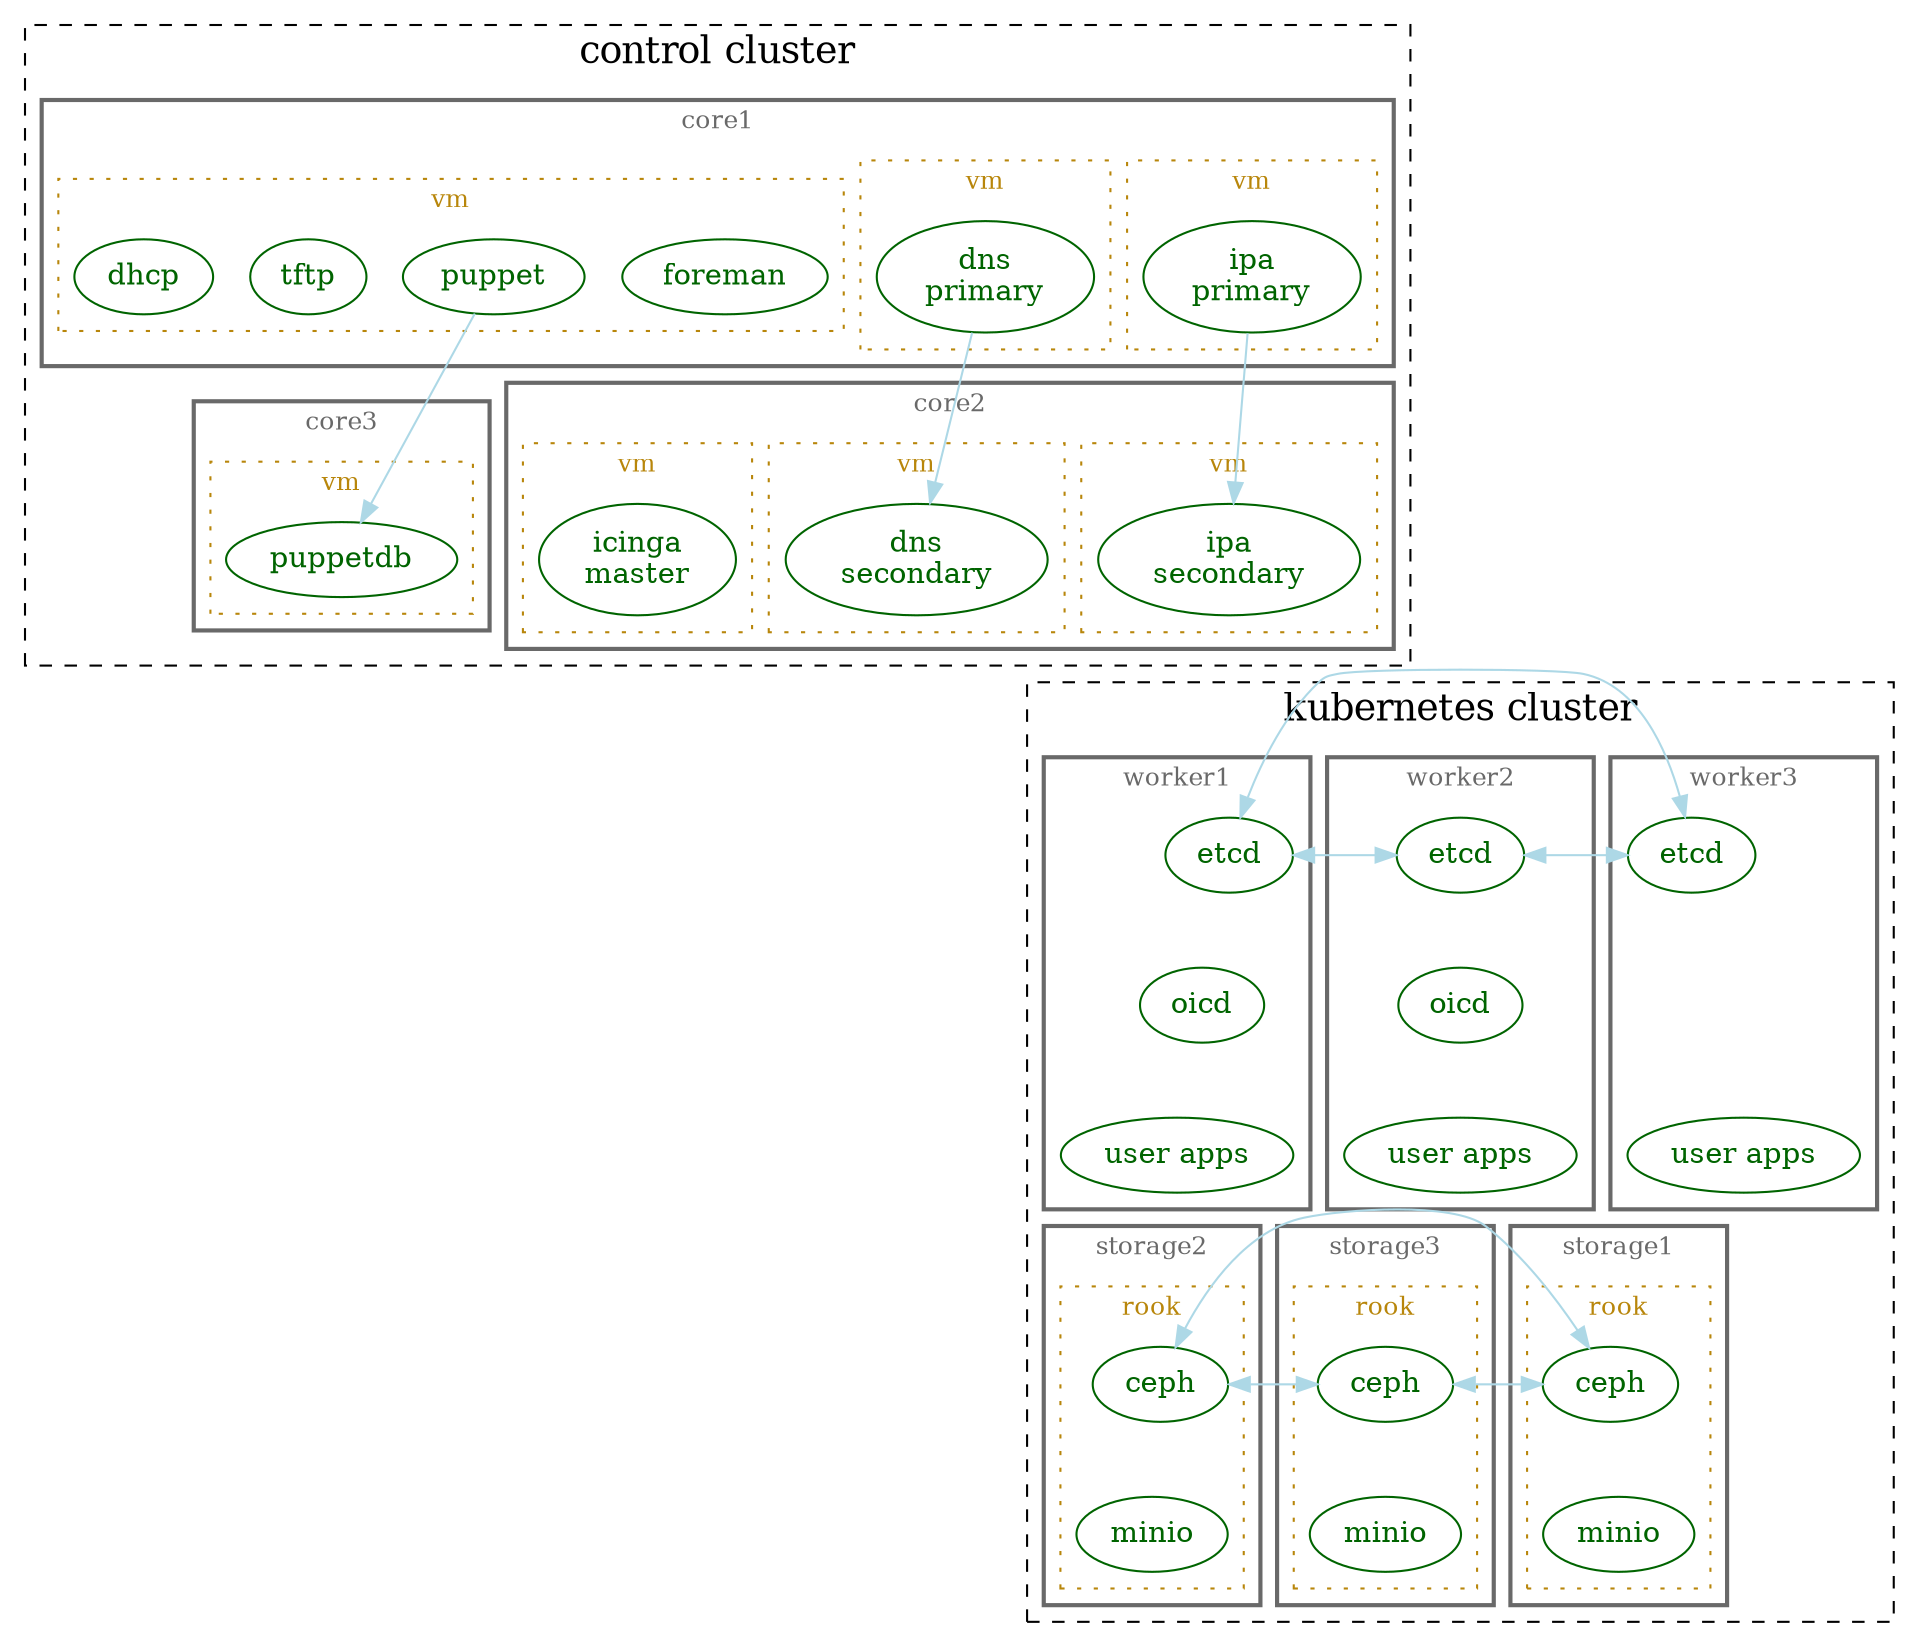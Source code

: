 digraph top {
//  dpi=100
  ranksep=0.5
  rankdir=TB
  overlap=false
  newrank=true
  clusterrank=local

  // services
  {
    node [shape=ellipse fontsize=14 style=filled fillcolor=white color=darkgreen fontcolor=darkgreen]
    foreman
    puppet
    tftp
    dns1 [label="dns\nprimary"]
    dns2 [label="dns\nsecondary"]
    dhcp1 [label="dhcp"]
    ipa1 [label="ipa\nprimary"]
    ipa2 [label="ipa\nsecondary"]
    icingamaster [label="icinga\nmaster"]
    puppetdb [label="puppetdb"]
    app1 [label="user apps"]
    app2 [label="user apps"]
    app3 [label="user apps"]
    etcd1 [label="etcd"]
    etcd2 [label="etcd"]
    etcd3 [label="etcd"]
    oidc1 [label="oicd"]
    oidc2 [label="oicd"]
    ceph1 [label="ceph"]
    ceph2 [label="ceph"]
    ceph3 [label="ceph"]
    minio1 [label="minio"]
    minio2 [label="minio"]
    minio3 [label="minio"]
  }

  subgraph cluster_0 {
    label="control cluster"
    fontsize=18
    style=dashed

    subgraph cluster_10 {
      label="core1"
      color=dimgray
      fontcolor=dimgray
      fontsize=12
      style=bold

      {
        rank=same
        foreman
        puppet
        tftp
        dns1
        dhcp1
        ipa1
      }

      subgraph cluster_100 {
        label="vm"
        color=darkgoldenrod
        fontcolor=darkgoldenrod
        fontsize=12
        style=dotted

        foreman
        puppet
        tftp
        dhcp1
      }

      subgraph cluster_101 {
        label="vm"
        color=darkgoldenrod
        fontcolor=darkgoldenrod
        fontsize=12
        style=dotted

        dns1
      }

      subgraph cluster_102 {
        label="vm"
        color=darkgoldenrod
        fontcolor=darkgoldenrod
        fontsize=12
        style=dotted

        ipa1
      }
    }

    subgraph cluster_20 {
      label="core2"
      color=dimgray
      fontcolor=dimgray
      fontsize=12
      style=bold

      {
        rank=same
        dns2
        ipa2
        icingamaster
      }

      subgraph cluster_200 {
        label="vm"
        color=darkgoldenrod
        fontcolor=darkgoldenrod
        fontsize=12
        style=dotted

        dns2
      }

      subgraph cluster_201 {
        label="vm"
        color=darkgoldenrod
        fontcolor=darkgoldenrod
        fontsize=12
        style=dotted

        ipa2
      }

      subgraph cluster_202 {
        label="vm"
        color=darkgoldenrod
        fontcolor=darkgoldenrod
        fontsize=12
        style=dotted

        icingamaster
      }
    }

    subgraph cluster_30 {
      label="core3"
      color=dimgray
      fontcolor=dimgray
      fontsize=12
      style=bold

      {
        rank=same
        icingamaster
        puppetdb
      }

      subgraph cluster_300 {
        label="vm"
        color=darkgoldenrod
        fontcolor=darkgoldenrod
        fontsize=12
        style=dotted

        icingamaster
      }

      subgraph cluster_301 {
        label="vm"
        color=darkgoldenrod
        fontcolor=darkgoldenrod
        fontsize=12
        style=dotted

        puppetdb
      }
    }

    edge [color=lightblue]
    dns1 -> dns2
    ipa1 -> ipa2
    puppet -> puppetdb
  }

  subgraph cluster_1 {
    label="kubernetes cluster"
    fontsize=18
    style=dashed

    subgraph cluster_40 {
      label="worker3"
      color=dimgray
      fontcolor=dimgray
      fontsize=12
      style=bold

      etcd3
      app3
    }

    subgraph cluster_50 {
      label="worker2"
      color=dimgray
      fontcolor=dimgray
      fontsize=12
      style=bold

      etcd2
      app2
      oidc2
    }

    subgraph cluster_60 {
      label="worker1"
      color=dimgray
      fontcolor=dimgray
      fontsize=12
      style=bold

      etcd1
      app1
      oidc1
    }

    subgraph cluster_70 {
      label="storage3"
      color=dimgray
      fontcolor=dimgray
      fontsize=12
      style=bold

      subgraph cluster_700 {
        label="rook"
        color=darkgoldenrod
        fontcolor=darkgoldenrod
        fontsize=12
        style=dotted

        ceph3
        minio3
      }
    }

    subgraph cluster_80 {
      label="storage2"
      color=dimgray
      fontcolor=dimgray
      fontsize=12
      style=bold

      subgraph cluster_800 {
        label="rook"
        color=darkgoldenrod
        fontcolor=darkgoldenrod
        fontsize=12
        style=dotted

        ceph2
        minio2
      }
    }

    subgraph cluster_90 {
      label="storage1"
      color=dimgray
      fontcolor=dimgray
      fontsize=12
      style=bold

      subgraph cluster_900 {
        label="rook"
        color=darkgoldenrod
        fontcolor=darkgoldenrod
        fontsize=12
        style=dotted

        ceph1
        minio1
      }
    }

    {
      rank=same
      edge [color=lightblue dir=both]
      ceph1 -> ceph2
      ceph2 -> ceph3
      ceph3 -> ceph1
    }


    {
      rank=same
      minio1
      minio2
      minio3
    }

    {
      rank=same
      edge [color=lightblue dir=both]
      etcd1 -> etcd2
      etcd2 -> etcd3
      etcd3 -> etcd1
    }


    {
      rank=same
      app1
      app2
      app3
    }

    {
      rank=same
      oidc1
      oidc2
    }
  }

  // make graph look pretty... not real relationships
  {
    edge [constraint=true style=invis]
    ipa2 -> etcd1
    etcd1 -> oidc1
    oidc1 -> app1
    app1 -> ceph1
    ceph1 -> minio1
  }

/*
  // make graph look pretty... not real relationships
  {
    edge [constraint=true style=invis]
    etcd1 -> oidc1
    etcd1 -> app1
    app1 -> ceph1
    ceph1 -> minio1

    ipa1-> etcd1
    ipa2-> etcd1
    ipa1-> ceph1
    ipa2-> ceph1
  }
*/
}
